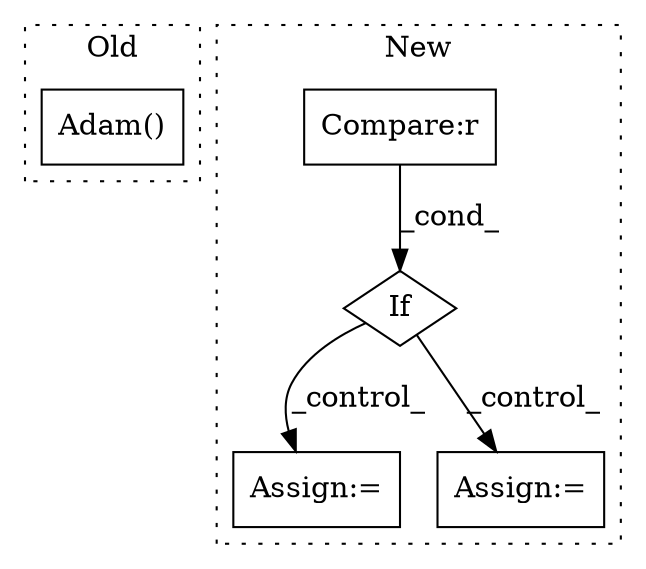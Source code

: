 digraph G {
subgraph cluster0 {
1 [label="Adam()" a="75" s="4514,4554" l="17,70" shape="box"];
label = "Old";
style="dotted";
}
subgraph cluster1 {
2 [label="If" a="96" s="7429" l="3" shape="diamond"];
3 [label="Compare:r" a="40" s="7432" l="29" shape="box"];
4 [label="Assign:=" a="68" s="7489" l="3" shape="box"];
5 [label="Assign:=" a="68" s="7575" l="3" shape="box"];
label = "New";
style="dotted";
}
2 -> 5 [label="_control_"];
2 -> 4 [label="_control_"];
3 -> 2 [label="_cond_"];
}